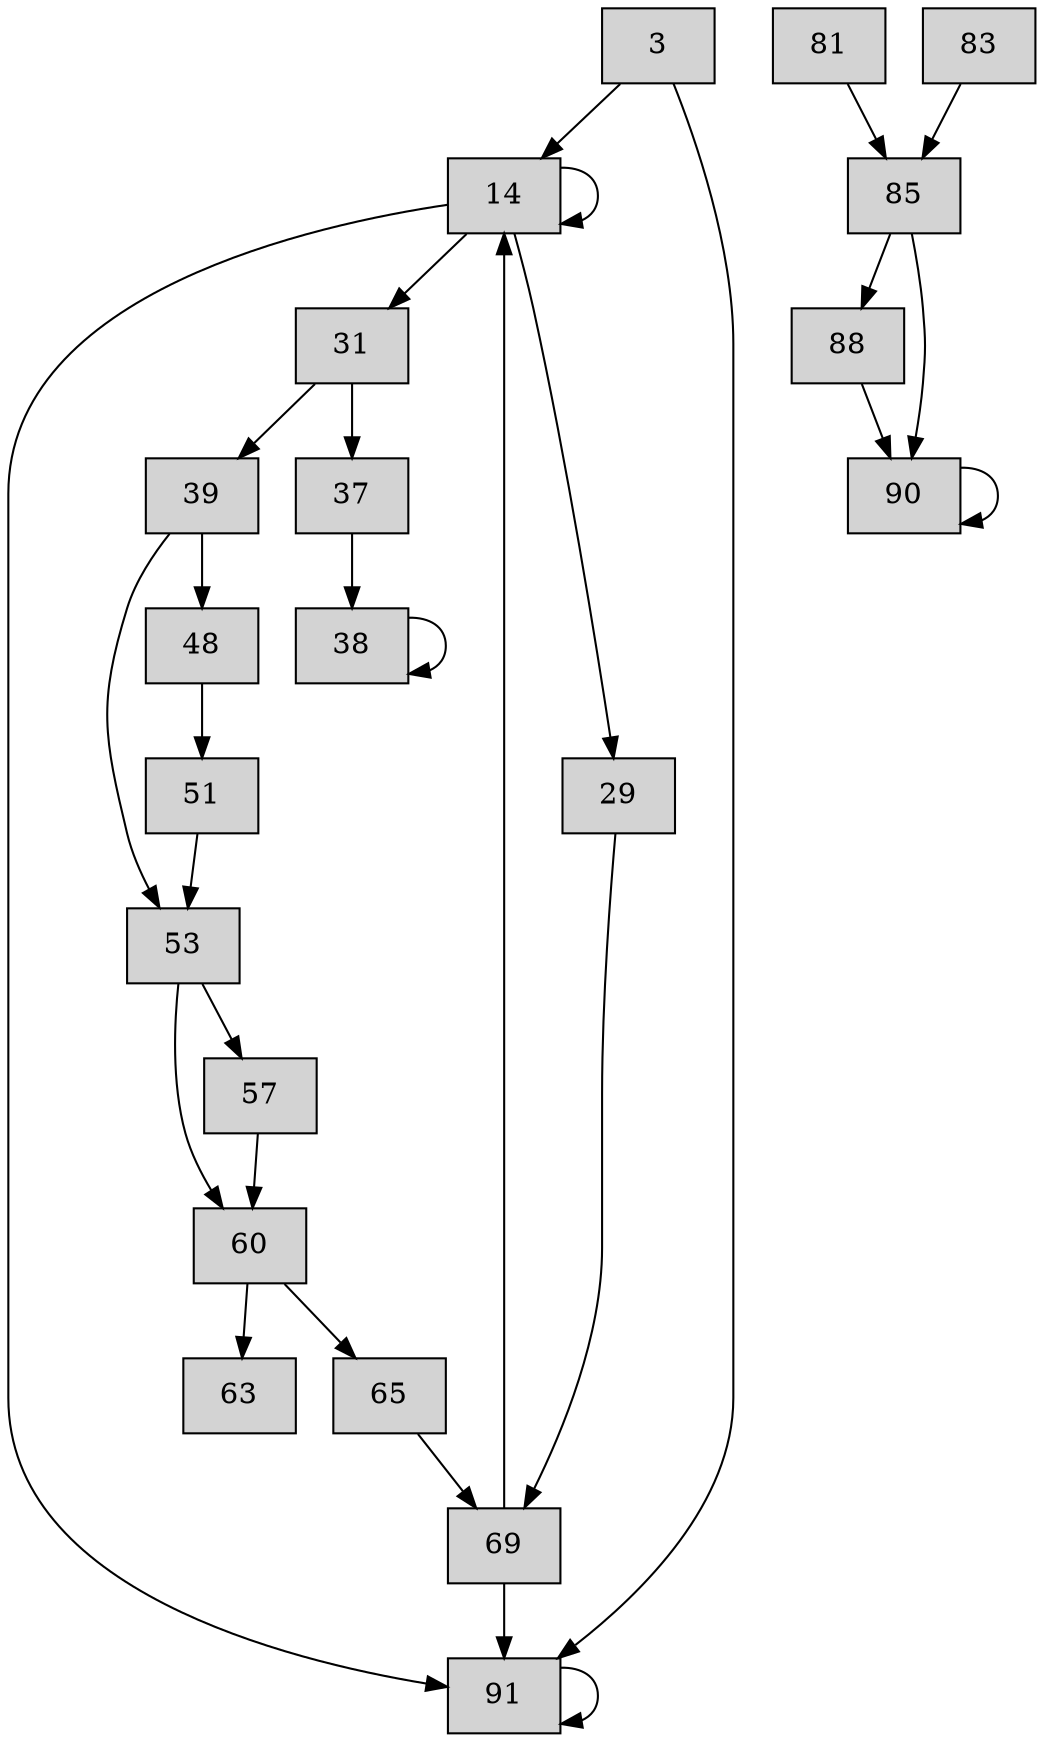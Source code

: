 digraph CFG {
    node [shape=box, style=filled];
    
    // Define all nodes (basic blocks)
    3 [label="3"];
    14 [label="14"];
    29 [label="29"];
    31 [label="31"];
    37 [label="37"];
    38 [label="38"];
    39 [label="39"];
    48 [label="48"];
    51 [label="51"];
    53 [label="53"];
    57 [label="57"];
    60 [label="60"];
    65 [label="65"];
    69 [label="69"];
    81 [label="81"];
    83 [label="83"];
    85 [label="85"];
    88 [label="88"];
    90 [label="90"];
    91 [label="91"];
    
    // Define edges (control flow)
    3 -> 14;
    3 -> 91;
    
    14 -> 29;
    14 -> 31;
    14 -> 14; // Loop back
    14 -> 91;
    
    29 -> 69;
    
    31 -> 37;
    31 -> 39;
    
    37 -> 38;
    
    38 -> 38; // Unreachable, no further edges
    
    39 -> 48;
    39 -> 53;
    
    48 -> 51;
    
    51 -> 53;
    
    53 -> 57;
    53 -> 60;
    
    57 -> 60;
    
    60 -> 65;
    60 -> 63; // Assuming 63 connects back or to another node
    
    65 -> 69;
    
    69 -> 14;
    69 -> 91;
    
    81 -> 85;
    
    83 -> 85;
    
    85 -> 90;
    85 -> 88;
    
    88 -> 90;
    
    90 -> 90; // Resume point, loops back
    
    91 -> 91; // Exit point
}